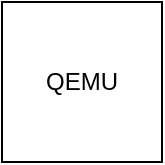 <mxfile version="21.6.2" type="github">
  <diagram name="Страница 1" id="bvX_ZbflLbPiQNvNuWSi">
    <mxGraphModel dx="1350" dy="730" grid="1" gridSize="10" guides="1" tooltips="1" connect="1" arrows="1" fold="1" page="1" pageScale="1" pageWidth="3000" pageHeight="4000" math="0" shadow="0">
      <root>
        <mxCell id="0" />
        <mxCell id="1" parent="0" />
        <mxCell id="zF1l7xySwPQQmZNrOh1o-1" value="QEMU" style="rounded=0;whiteSpace=wrap;html=1;" parent="1" vertex="1">
          <mxGeometry x="440" y="560" width="80" height="80" as="geometry" />
        </mxCell>
      </root>
    </mxGraphModel>
  </diagram>
</mxfile>
